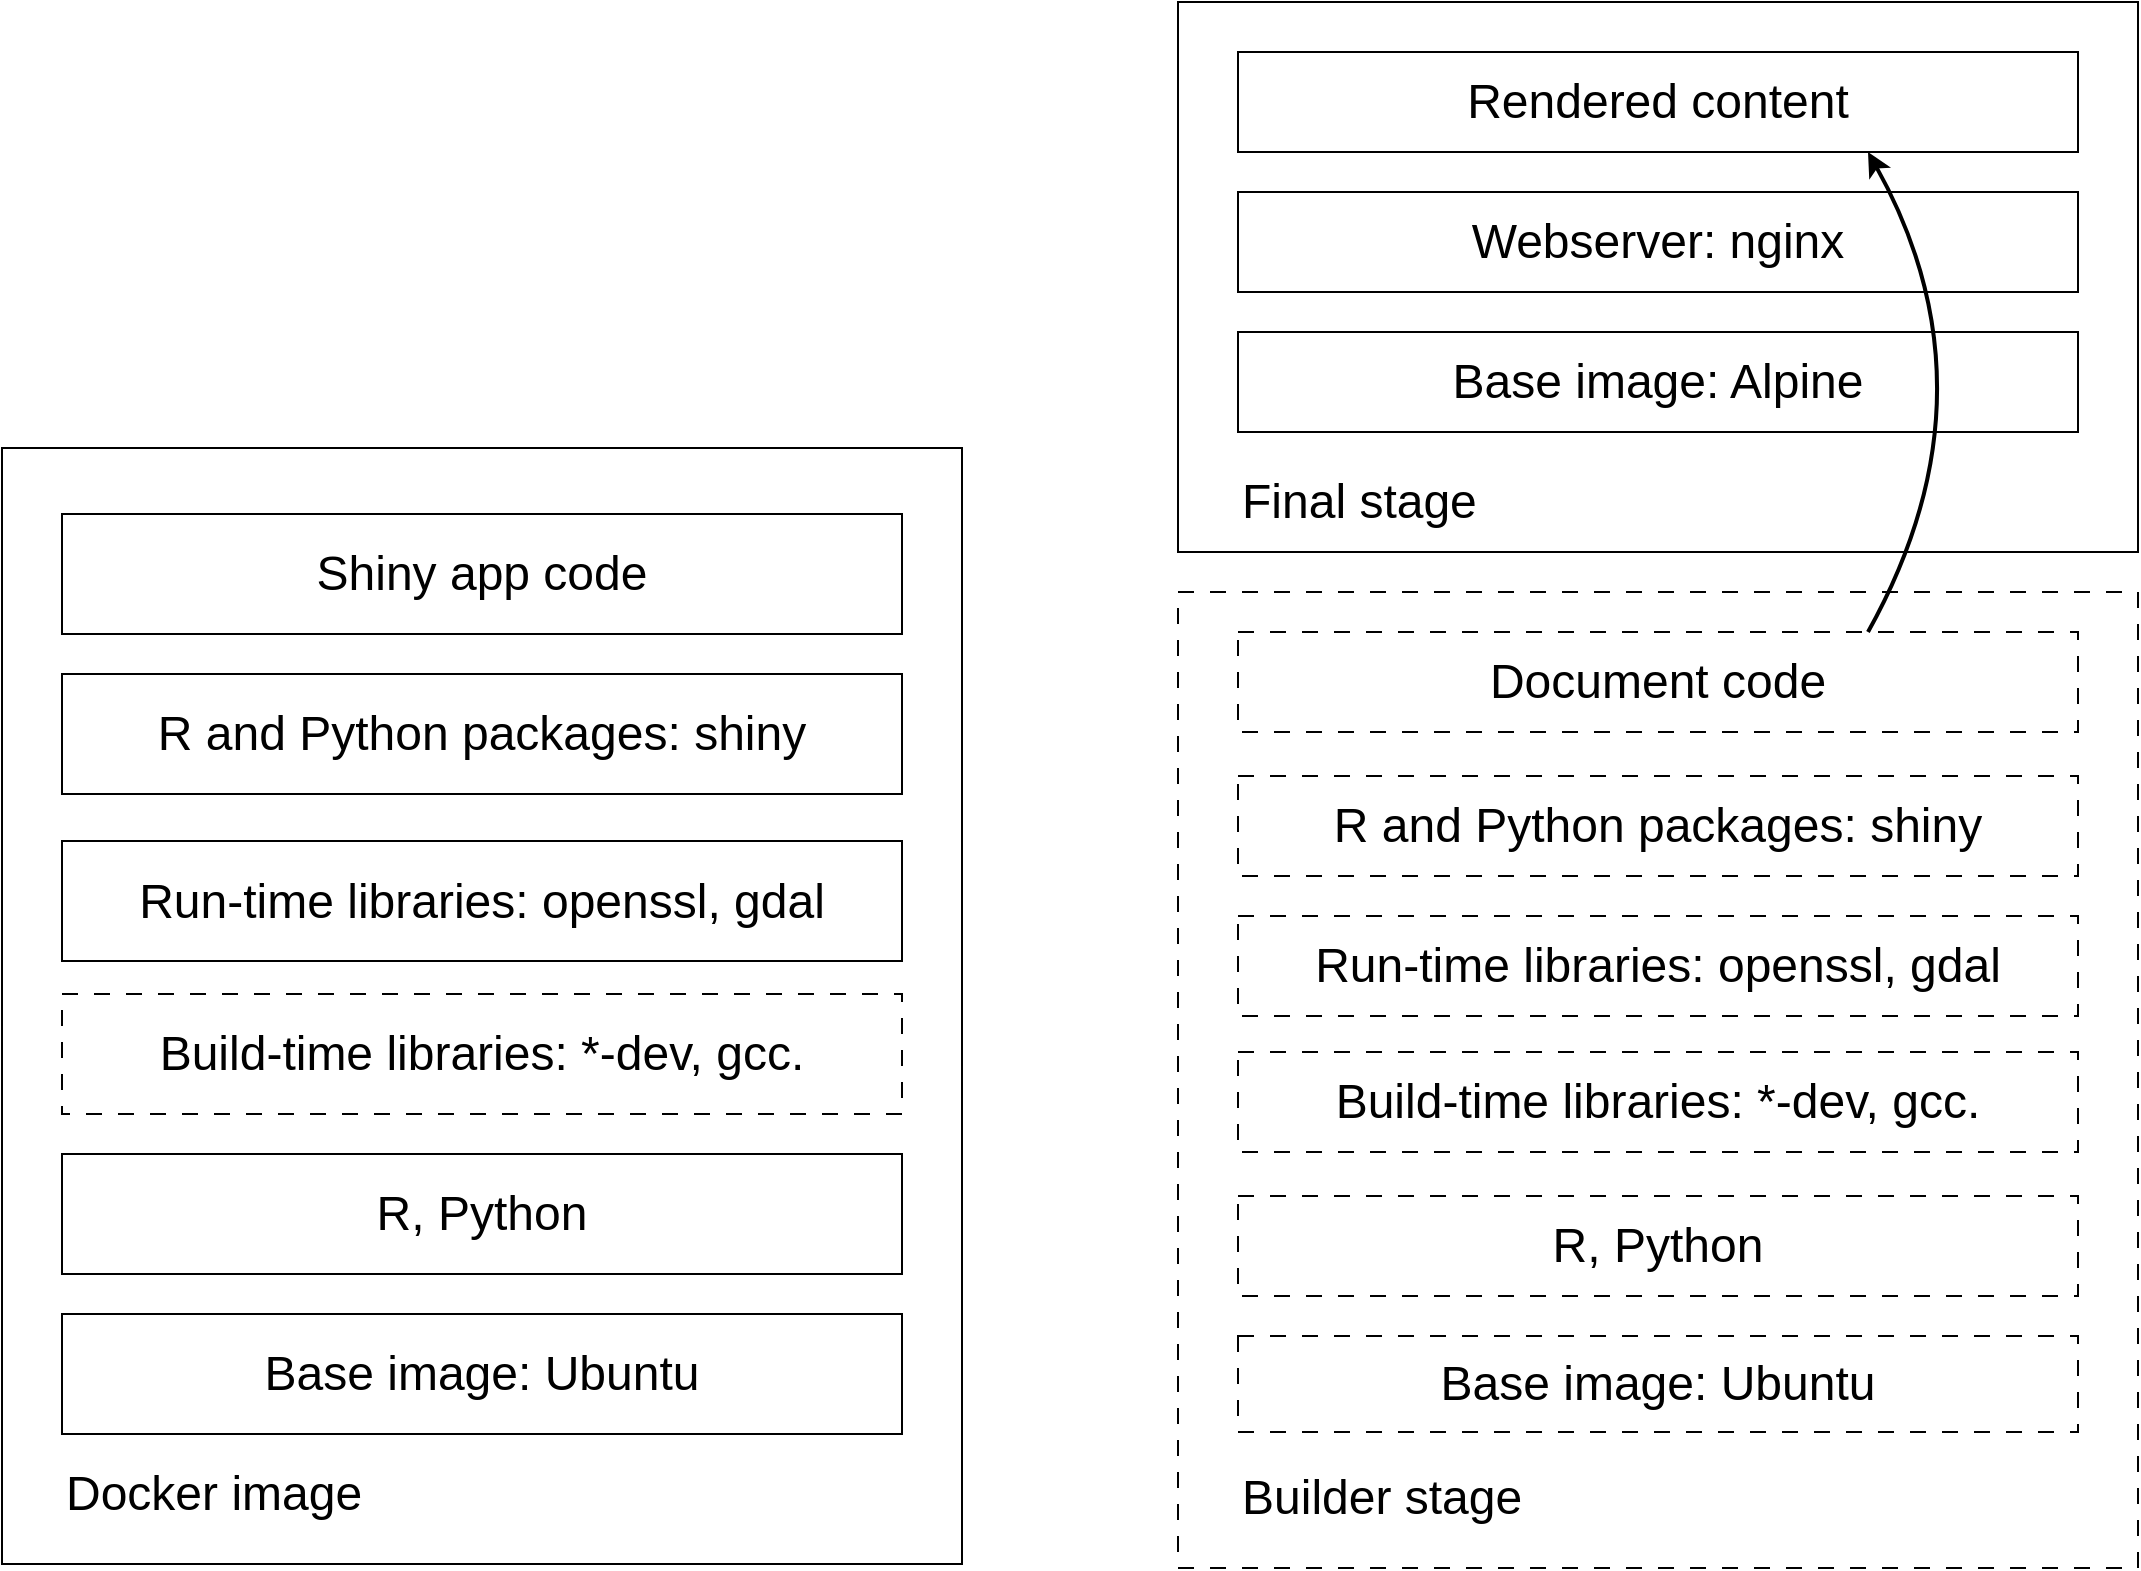 <mxfile version="24.6.4" type="dropbox">
  <diagram name="Page-1" id="POPyWMR3nqM8hn_e3dvi">
    <mxGraphModel dx="1370" dy="899" grid="1" gridSize="10" guides="1" tooltips="1" connect="1" arrows="1" fold="1" page="1" pageScale="1" pageWidth="1169" pageHeight="827" math="0" shadow="0">
      <root>
        <mxCell id="0" />
        <mxCell id="1" parent="0" />
        <mxCell id="ayYl6s1Dmx4laIE9Qj4S-21" value="" style="rounded=0;whiteSpace=wrap;html=1;fillColor=none;" vertex="1" parent="1">
          <mxGeometry x="638" y="25" width="480" height="275" as="geometry" />
        </mxCell>
        <mxCell id="ayYl6s1Dmx4laIE9Qj4S-7" value="" style="rounded=0;whiteSpace=wrap;html=1;fillColor=none;" vertex="1" parent="1">
          <mxGeometry x="50" y="248" width="480" height="558" as="geometry" />
        </mxCell>
        <mxCell id="ayYl6s1Dmx4laIE9Qj4S-1" value="&lt;font style=&quot;font-size: 24px;&quot;&gt;Base image: Ubuntu&lt;br&gt;&lt;/font&gt;" style="rounded=0;whiteSpace=wrap;html=1;" vertex="1" parent="1">
          <mxGeometry x="80" y="681" width="420" height="60" as="geometry" />
        </mxCell>
        <mxCell id="ayYl6s1Dmx4laIE9Qj4S-2" value="&lt;font style=&quot;font-size: 24px;&quot;&gt;R, Python&lt;br&gt;&lt;/font&gt;" style="rounded=0;whiteSpace=wrap;html=1;" vertex="1" parent="1">
          <mxGeometry x="80" y="601" width="420" height="60" as="geometry" />
        </mxCell>
        <mxCell id="ayYl6s1Dmx4laIE9Qj4S-3" value="&lt;font style=&quot;font-size: 24px;&quot;&gt;Build-time libraries: *-dev, gcc.&lt;br&gt;&lt;/font&gt;" style="rounded=0;whiteSpace=wrap;html=1;dashed=1;dashPattern=8 8;" vertex="1" parent="1">
          <mxGeometry x="80" y="521" width="420" height="60" as="geometry" />
        </mxCell>
        <mxCell id="ayYl6s1Dmx4laIE9Qj4S-4" value="&lt;font style=&quot;font-size: 24px;&quot;&gt;Run-time libraries: openssl, gdal&lt;br&gt;&lt;/font&gt;" style="rounded=0;whiteSpace=wrap;html=1;" vertex="1" parent="1">
          <mxGeometry x="80" y="444.5" width="420" height="60" as="geometry" />
        </mxCell>
        <mxCell id="ayYl6s1Dmx4laIE9Qj4S-5" value="&lt;font style=&quot;font-size: 24px;&quot;&gt;R and Python packages: shiny&lt;br&gt;&lt;/font&gt;" style="rounded=0;whiteSpace=wrap;html=1;" vertex="1" parent="1">
          <mxGeometry x="80" y="361" width="420" height="60" as="geometry" />
        </mxCell>
        <mxCell id="ayYl6s1Dmx4laIE9Qj4S-6" value="&lt;font style=&quot;font-size: 24px;&quot;&gt;Shiny app code&lt;br&gt;&lt;/font&gt;" style="rounded=0;whiteSpace=wrap;html=1;" vertex="1" parent="1">
          <mxGeometry x="80" y="281" width="420" height="60" as="geometry" />
        </mxCell>
        <mxCell id="ayYl6s1Dmx4laIE9Qj4S-8" value="&lt;div align=&quot;left&quot;&gt;&lt;font style=&quot;font-size: 24px;&quot;&gt;Docker image&lt;/font&gt;&lt;/div&gt;" style="text;html=1;align=left;verticalAlign=middle;whiteSpace=wrap;rounded=0;" vertex="1" parent="1">
          <mxGeometry x="80" y="756" width="220" height="30" as="geometry" />
        </mxCell>
        <mxCell id="ayYl6s1Dmx4laIE9Qj4S-9" value="" style="rounded=0;whiteSpace=wrap;html=1;fillColor=none;dashed=1;dashPattern=8 8;" vertex="1" parent="1">
          <mxGeometry x="638" y="320" width="480" height="488" as="geometry" />
        </mxCell>
        <mxCell id="ayYl6s1Dmx4laIE9Qj4S-10" value="&lt;font style=&quot;font-size: 24px;&quot;&gt;Base image: Ubuntu&lt;br&gt;&lt;/font&gt;" style="rounded=0;whiteSpace=wrap;html=1;dashed=1;dashPattern=8 8;" vertex="1" parent="1">
          <mxGeometry x="668" y="692" width="420" height="48" as="geometry" />
        </mxCell>
        <mxCell id="ayYl6s1Dmx4laIE9Qj4S-11" value="&lt;font style=&quot;font-size: 24px;&quot;&gt;R, Python&lt;br&gt;&lt;/font&gt;" style="rounded=0;whiteSpace=wrap;html=1;dashed=1;dashPattern=8 8;" vertex="1" parent="1">
          <mxGeometry x="668" y="622" width="420" height="50" as="geometry" />
        </mxCell>
        <mxCell id="ayYl6s1Dmx4laIE9Qj4S-12" value="&lt;font style=&quot;font-size: 24px;&quot;&gt;Build-time libraries: *-dev, gcc.&lt;br&gt;&lt;/font&gt;" style="rounded=0;whiteSpace=wrap;html=1;dashed=1;dashPattern=8 8;" vertex="1" parent="1">
          <mxGeometry x="668" y="550" width="420" height="50" as="geometry" />
        </mxCell>
        <mxCell id="ayYl6s1Dmx4laIE9Qj4S-13" value="&lt;font style=&quot;font-size: 24px;&quot;&gt;Run-time libraries: openssl, gdal&lt;br&gt;&lt;/font&gt;" style="rounded=0;whiteSpace=wrap;html=1;dashed=1;dashPattern=8 8;" vertex="1" parent="1">
          <mxGeometry x="668" y="482" width="420" height="50" as="geometry" />
        </mxCell>
        <mxCell id="ayYl6s1Dmx4laIE9Qj4S-14" value="&lt;font style=&quot;font-size: 24px;&quot;&gt;R and Python packages: shiny&lt;br&gt;&lt;/font&gt;" style="rounded=0;whiteSpace=wrap;html=1;dashed=1;dashPattern=8 8;" vertex="1" parent="1">
          <mxGeometry x="668" y="412" width="420" height="50" as="geometry" />
        </mxCell>
        <mxCell id="ayYl6s1Dmx4laIE9Qj4S-15" value="&lt;font style=&quot;font-size: 24px;&quot;&gt;Document code&lt;br&gt;&lt;/font&gt;" style="rounded=0;whiteSpace=wrap;html=1;dashed=1;dashPattern=8 8;" vertex="1" parent="1">
          <mxGeometry x="668" y="340" width="420" height="50" as="geometry" />
        </mxCell>
        <mxCell id="ayYl6s1Dmx4laIE9Qj4S-16" value="&lt;div align=&quot;left&quot;&gt;&lt;font style=&quot;font-size: 24px;&quot;&gt;Builder stage&lt;/font&gt;&lt;/div&gt;" style="text;html=1;align=left;verticalAlign=middle;whiteSpace=wrap;rounded=0;" vertex="1" parent="1">
          <mxGeometry x="668" y="758" width="220" height="30" as="geometry" />
        </mxCell>
        <mxCell id="ayYl6s1Dmx4laIE9Qj4S-17" value="&lt;font style=&quot;font-size: 24px;&quot;&gt;Rendered content&lt;br&gt;&lt;/font&gt;" style="rounded=0;whiteSpace=wrap;html=1;" vertex="1" parent="1">
          <mxGeometry x="668" y="50" width="420" height="50" as="geometry" />
        </mxCell>
        <mxCell id="ayYl6s1Dmx4laIE9Qj4S-18" value="&lt;div align=&quot;left&quot;&gt;&lt;font style=&quot;font-size: 24px;&quot;&gt;Final stage&lt;/font&gt;&lt;/div&gt;" style="text;html=1;align=left;verticalAlign=middle;whiteSpace=wrap;rounded=0;" vertex="1" parent="1">
          <mxGeometry x="668" y="260" width="220" height="30" as="geometry" />
        </mxCell>
        <mxCell id="ayYl6s1Dmx4laIE9Qj4S-19" value="&lt;font style=&quot;font-size: 24px;&quot;&gt;Webserver: nginx&lt;br&gt;&lt;/font&gt;" style="rounded=0;whiteSpace=wrap;html=1;" vertex="1" parent="1">
          <mxGeometry x="668" y="120" width="420" height="50" as="geometry" />
        </mxCell>
        <mxCell id="ayYl6s1Dmx4laIE9Qj4S-20" value="&lt;font style=&quot;font-size: 24px;&quot;&gt;Base image: Alpine&lt;br&gt;&lt;/font&gt;" style="rounded=0;whiteSpace=wrap;html=1;" vertex="1" parent="1">
          <mxGeometry x="668" y="190" width="420" height="50" as="geometry" />
        </mxCell>
        <mxCell id="ayYl6s1Dmx4laIE9Qj4S-23" value="" style="endArrow=classic;html=1;rounded=0;entryX=0.75;entryY=1;entryDx=0;entryDy=0;exitX=0.75;exitY=0;exitDx=0;exitDy=0;curved=1;strokeWidth=2;" edge="1" parent="1" source="ayYl6s1Dmx4laIE9Qj4S-15" target="ayYl6s1Dmx4laIE9Qj4S-17">
          <mxGeometry width="50" height="50" relative="1" as="geometry">
            <mxPoint x="1020" y="340" as="sourcePoint" />
            <mxPoint x="1070" y="290" as="targetPoint" />
            <Array as="points">
              <mxPoint x="1050" y="220" />
            </Array>
          </mxGeometry>
        </mxCell>
      </root>
    </mxGraphModel>
  </diagram>
</mxfile>
